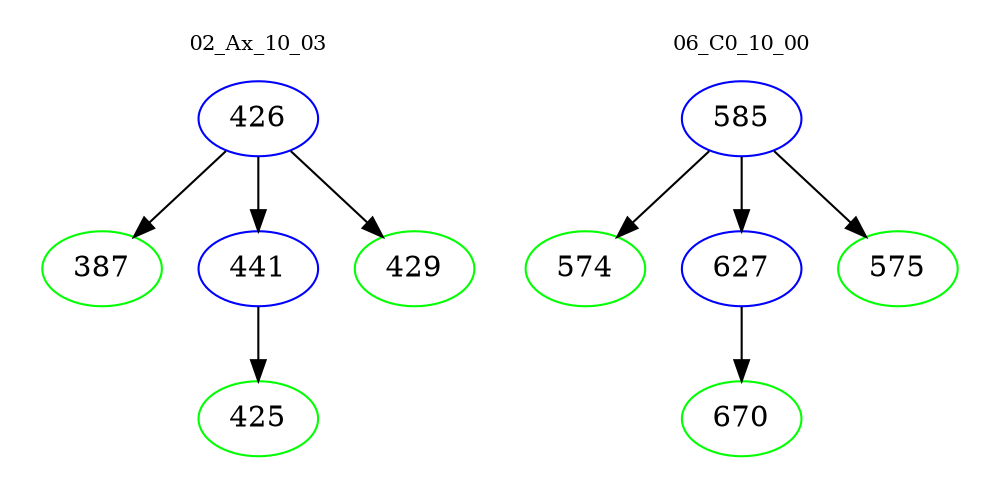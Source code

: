 digraph{
subgraph cluster_0 {
color = white
label = "02_Ax_10_03";
fontsize=10;
T0_426 [label="426", color="blue"]
T0_426 -> T0_387 [color="black"]
T0_387 [label="387", color="green"]
T0_426 -> T0_441 [color="black"]
T0_441 [label="441", color="blue"]
T0_441 -> T0_425 [color="black"]
T0_425 [label="425", color="green"]
T0_426 -> T0_429 [color="black"]
T0_429 [label="429", color="green"]
}
subgraph cluster_1 {
color = white
label = "06_C0_10_00";
fontsize=10;
T1_585 [label="585", color="blue"]
T1_585 -> T1_574 [color="black"]
T1_574 [label="574", color="green"]
T1_585 -> T1_627 [color="black"]
T1_627 [label="627", color="blue"]
T1_627 -> T1_670 [color="black"]
T1_670 [label="670", color="green"]
T1_585 -> T1_575 [color="black"]
T1_575 [label="575", color="green"]
}
}
